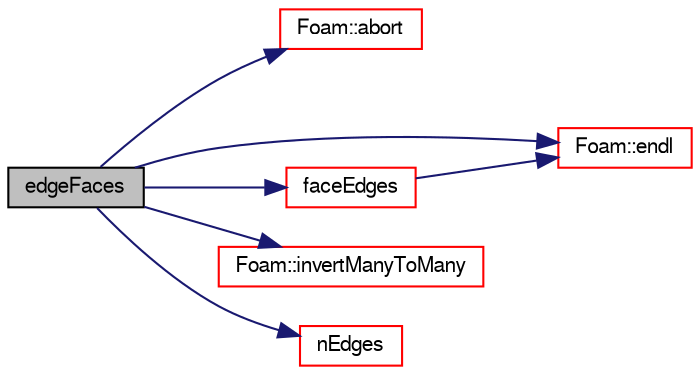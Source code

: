 digraph "edgeFaces"
{
  bgcolor="transparent";
  edge [fontname="FreeSans",fontsize="10",labelfontname="FreeSans",labelfontsize="10"];
  node [fontname="FreeSans",fontsize="10",shape=record];
  rankdir="LR";
  Node34333 [label="edgeFaces",height=0.2,width=0.4,color="black", fillcolor="grey75", style="filled", fontcolor="black"];
  Node34333 -> Node34334 [color="midnightblue",fontsize="10",style="solid",fontname="FreeSans"];
  Node34334 [label="Foam::abort",height=0.2,width=0.4,color="red",URL="$a21124.html#a447107a607d03e417307c203fa5fb44b"];
  Node34333 -> Node34342 [color="midnightblue",fontsize="10",style="solid",fontname="FreeSans"];
  Node34342 [label="Foam::endl",height=0.2,width=0.4,color="red",URL="$a21124.html#a2db8fe02a0d3909e9351bb4275b23ce4",tooltip="Add newline and flush stream. "];
  Node34333 -> Node34377 [color="midnightblue",fontsize="10",style="solid",fontname="FreeSans"];
  Node34377 [label="faceEdges",height=0.2,width=0.4,color="red",URL="$a27530.html#adbfcf489a527a07c33d684834faace79"];
  Node34377 -> Node34342 [color="midnightblue",fontsize="10",style="solid",fontname="FreeSans"];
  Node34333 -> Node34387 [color="midnightblue",fontsize="10",style="solid",fontname="FreeSans"];
  Node34387 [label="Foam::invertManyToMany",height=0.2,width=0.4,color="red",URL="$a21124.html#af31016490620bc000b61c89e75cbfd0b",tooltip="Invert many-to-many. "];
  Node34333 -> Node34398 [color="midnightblue",fontsize="10",style="solid",fontname="FreeSans"];
  Node34398 [label="nEdges",height=0.2,width=0.4,color="red",URL="$a27530.html#a086513bcff1a3f1684e1a3879dd90deb"];
}
